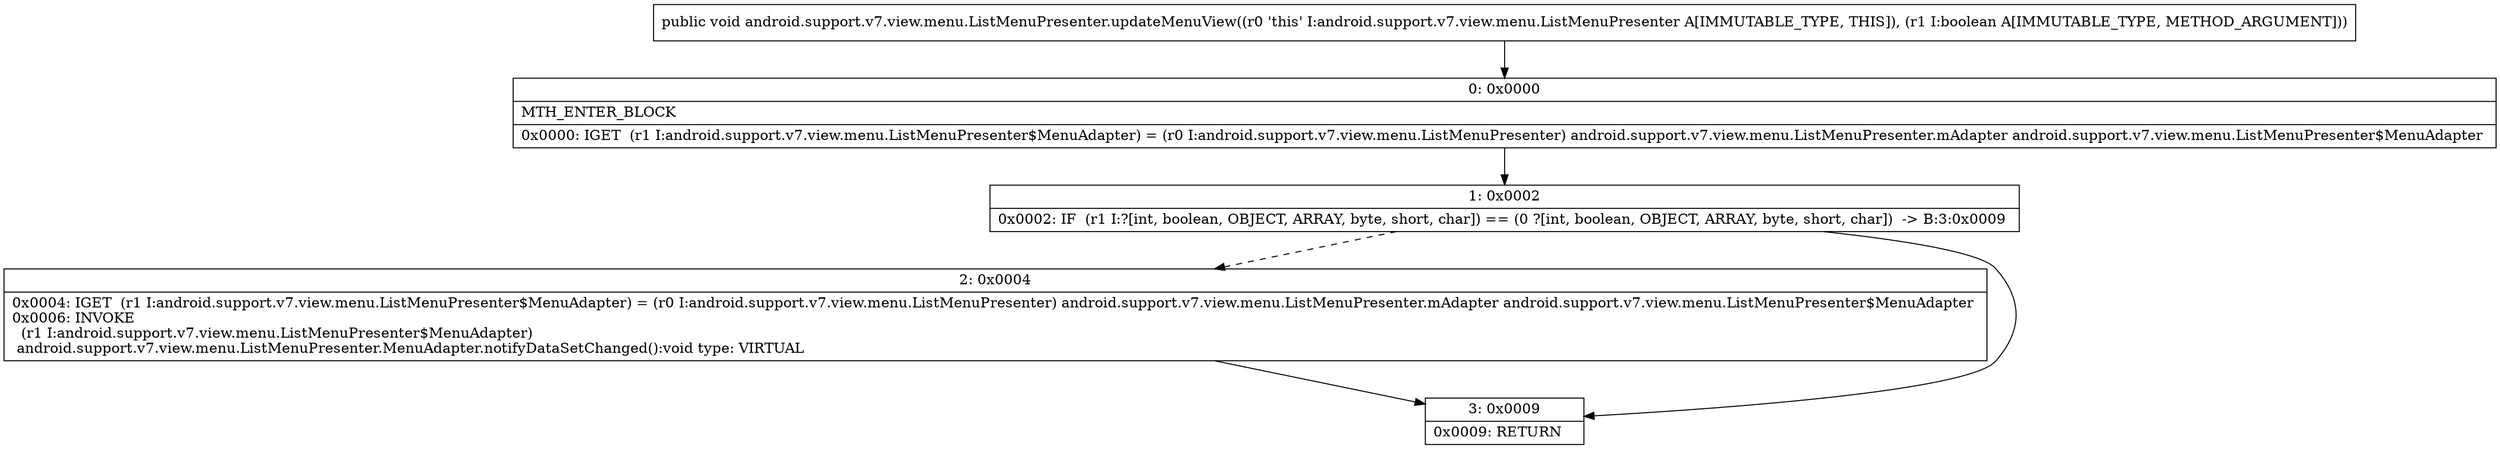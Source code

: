 digraph "CFG forandroid.support.v7.view.menu.ListMenuPresenter.updateMenuView(Z)V" {
Node_0 [shape=record,label="{0\:\ 0x0000|MTH_ENTER_BLOCK\l|0x0000: IGET  (r1 I:android.support.v7.view.menu.ListMenuPresenter$MenuAdapter) = (r0 I:android.support.v7.view.menu.ListMenuPresenter) android.support.v7.view.menu.ListMenuPresenter.mAdapter android.support.v7.view.menu.ListMenuPresenter$MenuAdapter \l}"];
Node_1 [shape=record,label="{1\:\ 0x0002|0x0002: IF  (r1 I:?[int, boolean, OBJECT, ARRAY, byte, short, char]) == (0 ?[int, boolean, OBJECT, ARRAY, byte, short, char])  \-\> B:3:0x0009 \l}"];
Node_2 [shape=record,label="{2\:\ 0x0004|0x0004: IGET  (r1 I:android.support.v7.view.menu.ListMenuPresenter$MenuAdapter) = (r0 I:android.support.v7.view.menu.ListMenuPresenter) android.support.v7.view.menu.ListMenuPresenter.mAdapter android.support.v7.view.menu.ListMenuPresenter$MenuAdapter \l0x0006: INVOKE  \l  (r1 I:android.support.v7.view.menu.ListMenuPresenter$MenuAdapter)\l android.support.v7.view.menu.ListMenuPresenter.MenuAdapter.notifyDataSetChanged():void type: VIRTUAL \l}"];
Node_3 [shape=record,label="{3\:\ 0x0009|0x0009: RETURN   \l}"];
MethodNode[shape=record,label="{public void android.support.v7.view.menu.ListMenuPresenter.updateMenuView((r0 'this' I:android.support.v7.view.menu.ListMenuPresenter A[IMMUTABLE_TYPE, THIS]), (r1 I:boolean A[IMMUTABLE_TYPE, METHOD_ARGUMENT])) }"];
MethodNode -> Node_0;
Node_0 -> Node_1;
Node_1 -> Node_2[style=dashed];
Node_1 -> Node_3;
Node_2 -> Node_3;
}

